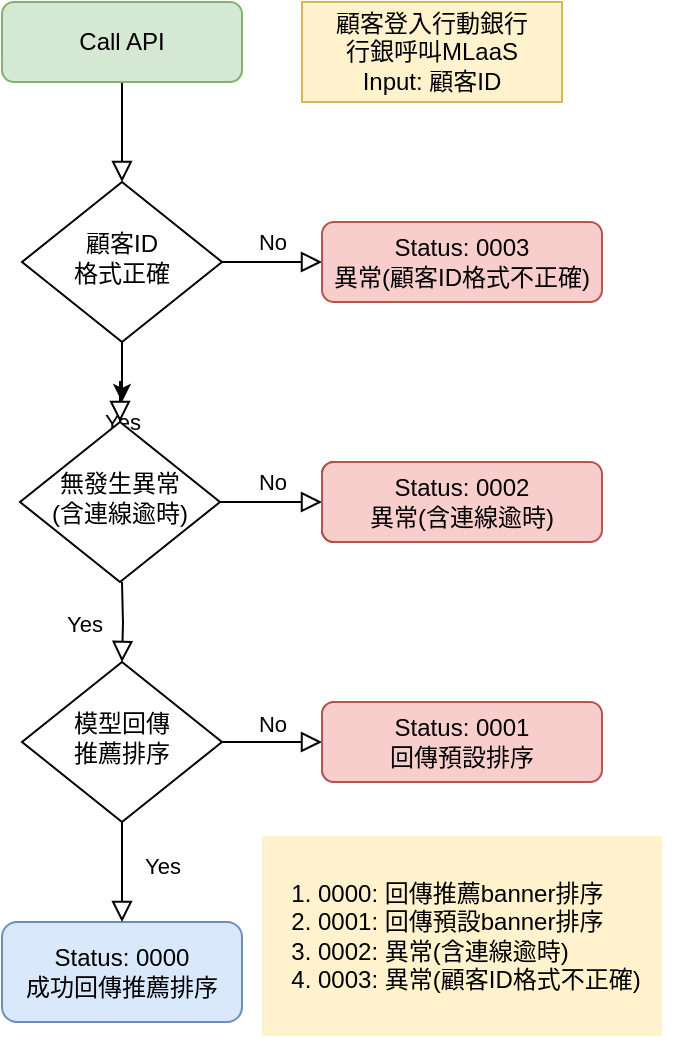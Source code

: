 <mxfile version="13.1.3" type="github" pages="3">
  <diagram id="ySz0Py1HpDfHeLLja6__" name="version3">
    <mxGraphModel dx="748" dy="584" grid="1" gridSize="10" guides="1" tooltips="1" connect="1" arrows="1" fold="1" page="1" pageScale="1" pageWidth="850" pageHeight="1100" math="0" shadow="0">
      <root>
        <mxCell id="oRHurq6mvN2Bd5AfDysX-0" />
        <mxCell id="oRHurq6mvN2Bd5AfDysX-1" parent="oRHurq6mvN2Bd5AfDysX-0" />
        <mxCell id="oRHurq6mvN2Bd5AfDysX-2" value="" style="rounded=0;html=1;jettySize=auto;orthogonalLoop=1;fontSize=11;endArrow=block;endFill=0;endSize=8;strokeWidth=1;shadow=0;labelBackgroundColor=none;edgeStyle=orthogonalEdgeStyle;" edge="1" parent="oRHurq6mvN2Bd5AfDysX-1" source="oRHurq6mvN2Bd5AfDysX-3" target="oRHurq6mvN2Bd5AfDysX-6">
          <mxGeometry relative="1" as="geometry" />
        </mxCell>
        <mxCell id="oRHurq6mvN2Bd5AfDysX-3" value="Call API" style="rounded=1;whiteSpace=wrap;html=1;fontSize=12;glass=0;strokeWidth=1;shadow=0;fillColor=#d5e8d4;strokeColor=#82b366;" vertex="1" parent="oRHurq6mvN2Bd5AfDysX-1">
          <mxGeometry x="210" y="20" width="120" height="40" as="geometry" />
        </mxCell>
        <mxCell id="oRHurq6mvN2Bd5AfDysX-4" value="Yes" style="rounded=0;html=1;jettySize=auto;orthogonalLoop=1;fontSize=11;endArrow=block;endFill=0;endSize=8;strokeWidth=1;shadow=0;labelBackgroundColor=none;edgeStyle=orthogonalEdgeStyle;" edge="1" parent="oRHurq6mvN2Bd5AfDysX-1" source="oRHurq6mvN2Bd5AfDysX-6" target="oRHurq6mvN2Bd5AfDysX-9">
          <mxGeometry y="20" relative="1" as="geometry">
            <mxPoint as="offset" />
          </mxGeometry>
        </mxCell>
        <mxCell id="oRHurq6mvN2Bd5AfDysX-5" value="No" style="edgeStyle=orthogonalEdgeStyle;rounded=0;html=1;jettySize=auto;orthogonalLoop=1;fontSize=11;endArrow=block;endFill=0;endSize=8;strokeWidth=1;shadow=0;labelBackgroundColor=none;" edge="1" parent="oRHurq6mvN2Bd5AfDysX-1" source="oRHurq6mvN2Bd5AfDysX-6" target="oRHurq6mvN2Bd5AfDysX-7">
          <mxGeometry y="10" relative="1" as="geometry">
            <mxPoint as="offset" />
          </mxGeometry>
        </mxCell>
        <mxCell id="oRHurq6mvN2Bd5AfDysX-21" style="edgeStyle=orthogonalEdgeStyle;rounded=0;orthogonalLoop=1;jettySize=auto;html=1;" edge="1" parent="oRHurq6mvN2Bd5AfDysX-1" source="oRHurq6mvN2Bd5AfDysX-6">
          <mxGeometry relative="1" as="geometry">
            <mxPoint x="270" y="220" as="targetPoint" />
          </mxGeometry>
        </mxCell>
        <mxCell id="oRHurq6mvN2Bd5AfDysX-6" value="顧客ID&lt;br&gt;格式正確" style="rhombus;whiteSpace=wrap;html=1;shadow=0;fontFamily=Helvetica;fontSize=12;align=center;strokeWidth=1;spacing=6;spacingTop=-4;" vertex="1" parent="oRHurq6mvN2Bd5AfDysX-1">
          <mxGeometry x="220" y="110" width="100" height="80" as="geometry" />
        </mxCell>
        <mxCell id="oRHurq6mvN2Bd5AfDysX-7" value="Status: 0003&lt;br&gt;異常(顧客ID格式不正確)" style="rounded=1;whiteSpace=wrap;html=1;fontSize=12;glass=0;strokeWidth=1;shadow=0;fillColor=#f8cecc;strokeColor=#b85450;" vertex="1" parent="oRHurq6mvN2Bd5AfDysX-1">
          <mxGeometry x="370" y="130" width="140" height="40" as="geometry" />
        </mxCell>
        <mxCell id="oRHurq6mvN2Bd5AfDysX-8" value="No" style="edgeStyle=orthogonalEdgeStyle;rounded=0;html=1;jettySize=auto;orthogonalLoop=1;fontSize=11;endArrow=block;endFill=0;endSize=8;strokeWidth=1;shadow=0;labelBackgroundColor=none;" edge="1" parent="oRHurq6mvN2Bd5AfDysX-1" source="oRHurq6mvN2Bd5AfDysX-9" target="oRHurq6mvN2Bd5AfDysX-11">
          <mxGeometry y="10" relative="1" as="geometry">
            <mxPoint as="offset" />
          </mxGeometry>
        </mxCell>
        <mxCell id="oRHurq6mvN2Bd5AfDysX-9" value="無發生異常&lt;br&gt;(含連線逾時)" style="rhombus;whiteSpace=wrap;html=1;shadow=0;fontFamily=Helvetica;fontSize=12;align=center;strokeWidth=1;spacing=6;spacingTop=-4;" vertex="1" parent="oRHurq6mvN2Bd5AfDysX-1">
          <mxGeometry x="219" y="230" width="100" height="80" as="geometry" />
        </mxCell>
        <mxCell id="oRHurq6mvN2Bd5AfDysX-10" value="Status: 0000&lt;br&gt;成功回傳推薦排序" style="rounded=1;whiteSpace=wrap;html=1;fontSize=12;glass=0;strokeWidth=1;shadow=0;fillColor=#dae8fc;strokeColor=#6c8ebf;" vertex="1" parent="oRHurq6mvN2Bd5AfDysX-1">
          <mxGeometry x="210" y="480" width="120" height="50" as="geometry" />
        </mxCell>
        <mxCell id="oRHurq6mvN2Bd5AfDysX-11" value="Status: 0003" style="rounded=1;whiteSpace=wrap;html=1;fontSize=12;glass=0;strokeWidth=1;shadow=0;" vertex="1" parent="oRHurq6mvN2Bd5AfDysX-1">
          <mxGeometry x="370" y="250" width="120" height="40" as="geometry" />
        </mxCell>
        <mxCell id="oRHurq6mvN2Bd5AfDysX-12" value="Status: 0002&lt;br&gt;異常(含連線逾時)" style="rounded=1;whiteSpace=wrap;html=1;fontSize=12;glass=0;strokeWidth=1;shadow=0;fillColor=#f8cecc;strokeColor=#b85450;" vertex="1" parent="oRHurq6mvN2Bd5AfDysX-1">
          <mxGeometry x="370" y="250" width="140" height="40" as="geometry" />
        </mxCell>
        <mxCell id="oRHurq6mvN2Bd5AfDysX-13" value="Yes" style="rounded=0;html=1;jettySize=auto;orthogonalLoop=1;fontSize=11;endArrow=block;endFill=0;endSize=8;strokeWidth=1;shadow=0;labelBackgroundColor=none;edgeStyle=orthogonalEdgeStyle;" edge="1" parent="oRHurq6mvN2Bd5AfDysX-1">
          <mxGeometry y="20" relative="1" as="geometry">
            <mxPoint as="offset" />
            <mxPoint x="270" y="310" as="sourcePoint" />
            <mxPoint x="270" y="350" as="targetPoint" />
          </mxGeometry>
        </mxCell>
        <mxCell id="oRHurq6mvN2Bd5AfDysX-14" value="Yes" style="rounded=0;html=1;jettySize=auto;orthogonalLoop=1;fontSize=11;endArrow=block;endFill=0;endSize=8;strokeWidth=1;shadow=0;labelBackgroundColor=none;edgeStyle=orthogonalEdgeStyle;exitX=0.5;exitY=1;exitDx=0;exitDy=0;entryX=0.5;entryY=0;entryDx=0;entryDy=0;" edge="1" parent="oRHurq6mvN2Bd5AfDysX-1" source="oRHurq6mvN2Bd5AfDysX-15" target="oRHurq6mvN2Bd5AfDysX-10">
          <mxGeometry x="-0.143" y="20" relative="1" as="geometry">
            <mxPoint as="offset" />
            <mxPoint x="270" y="500" as="targetPoint" />
          </mxGeometry>
        </mxCell>
        <mxCell id="oRHurq6mvN2Bd5AfDysX-15" value="模型回傳&lt;br&gt;推薦排序" style="rhombus;whiteSpace=wrap;html=1;shadow=0;fontFamily=Helvetica;fontSize=12;align=center;strokeWidth=1;spacing=6;spacingTop=-4;" vertex="1" parent="oRHurq6mvN2Bd5AfDysX-1">
          <mxGeometry x="220" y="350" width="100" height="80" as="geometry" />
        </mxCell>
        <mxCell id="oRHurq6mvN2Bd5AfDysX-16" value="No" style="edgeStyle=orthogonalEdgeStyle;rounded=0;html=1;jettySize=auto;orthogonalLoop=1;fontSize=11;endArrow=block;endFill=0;endSize=8;strokeWidth=1;shadow=0;labelBackgroundColor=none;" edge="1" parent="oRHurq6mvN2Bd5AfDysX-1" source="oRHurq6mvN2Bd5AfDysX-15">
          <mxGeometry y="10" relative="1" as="geometry">
            <mxPoint as="offset" />
            <mxPoint x="370" y="390" as="targetPoint" />
          </mxGeometry>
        </mxCell>
        <mxCell id="oRHurq6mvN2Bd5AfDysX-17" value="Status: 0001&lt;br&gt;模型結果名單&lt;br&gt;無此登入顧客ID" style="rounded=1;whiteSpace=wrap;html=1;fontSize=12;glass=0;strokeWidth=1;shadow=0;fillColor=#dae8fc;strokeColor=#6c8ebf;" vertex="1" parent="oRHurq6mvN2Bd5AfDysX-1">
          <mxGeometry x="370" y="370" width="120" height="40" as="geometry" />
        </mxCell>
        <mxCell id="oRHurq6mvN2Bd5AfDysX-18" value="Status: 0001&lt;br&gt;回傳預設排序" style="rounded=1;whiteSpace=wrap;html=1;fontSize=12;glass=0;strokeWidth=1;shadow=0;fillColor=#f8cecc;strokeColor=#b85450;" vertex="1" parent="oRHurq6mvN2Bd5AfDysX-1">
          <mxGeometry x="370" y="370" width="140" height="40" as="geometry" />
        </mxCell>
        <mxCell id="oRHurq6mvN2Bd5AfDysX-19" value="&lt;ol&gt;&lt;li&gt;0000: 回傳推薦banner排序&amp;nbsp;&lt;/li&gt;&lt;li&gt;0001: 回傳預設banner排序&lt;/li&gt;&lt;li&gt;0002: 異常(含連線逾時)&lt;/li&gt;&lt;li&gt;0003: 異常(顧客ID格式不正確)&lt;/li&gt;&lt;/ol&gt;" style="text;strokeColor=none;fillColor=#fff2cc;html=1;whiteSpace=wrap;verticalAlign=middle;overflow=hidden;align=left;labelPosition=center;verticalLabelPosition=middle;strokeWidth=6;spacing=-12;" vertex="1" parent="oRHurq6mvN2Bd5AfDysX-1">
          <mxGeometry x="340" y="437" width="200" height="100" as="geometry" />
        </mxCell>
        <UserObject label="顧客登入行動銀行&lt;br&gt;行銀呼叫MLaaS&lt;br&gt;Input: 顧客ID" placeholders="1" name="Variable" id="oRHurq6mvN2Bd5AfDysX-20">
          <mxCell style="text;html=1;strokeColor=#d6b656;fillColor=#fff2cc;align=center;verticalAlign=middle;whiteSpace=wrap;overflow=hidden;" vertex="1" parent="oRHurq6mvN2Bd5AfDysX-1">
            <mxGeometry x="360" y="20" width="130" height="50" as="geometry" />
          </mxCell>
        </UserObject>
      </root>
    </mxGraphModel>
  </diagram>
  <diagram id="Z0WrZ55IOFAZ8B3S86SQ" name="version2">
    <mxGraphModel dx="748" dy="584" grid="1" gridSize="10" guides="1" tooltips="1" connect="1" arrows="1" fold="1" page="1" pageScale="1" pageWidth="850" pageHeight="1100" math="0" shadow="0">
      <root>
        <mxCell id="QfnjMNIoUR7B6jNinT9_-0" />
        <mxCell id="QfnjMNIoUR7B6jNinT9_-1" parent="QfnjMNIoUR7B6jNinT9_-0" />
        <mxCell id="QfnjMNIoUR7B6jNinT9_-2" value="" style="rounded=0;html=1;jettySize=auto;orthogonalLoop=1;fontSize=11;endArrow=block;endFill=0;endSize=8;strokeWidth=1;shadow=0;labelBackgroundColor=none;edgeStyle=orthogonalEdgeStyle;" parent="QfnjMNIoUR7B6jNinT9_-1" source="QfnjMNIoUR7B6jNinT9_-3" target="QfnjMNIoUR7B6jNinT9_-6" edge="1">
          <mxGeometry relative="1" as="geometry" />
        </mxCell>
        <mxCell id="QfnjMNIoUR7B6jNinT9_-3" value="Call API" style="rounded=1;whiteSpace=wrap;html=1;fontSize=12;glass=0;strokeWidth=1;shadow=0;fillColor=#d5e8d4;strokeColor=#82b366;" parent="QfnjMNIoUR7B6jNinT9_-1" vertex="1">
          <mxGeometry x="210" y="20" width="120" height="40" as="geometry" />
        </mxCell>
        <mxCell id="QfnjMNIoUR7B6jNinT9_-4" value="Yes" style="rounded=0;html=1;jettySize=auto;orthogonalLoop=1;fontSize=11;endArrow=block;endFill=0;endSize=8;strokeWidth=1;shadow=0;labelBackgroundColor=none;edgeStyle=orthogonalEdgeStyle;" parent="QfnjMNIoUR7B6jNinT9_-1" source="QfnjMNIoUR7B6jNinT9_-6" target="QfnjMNIoUR7B6jNinT9_-9" edge="1">
          <mxGeometry y="20" relative="1" as="geometry">
            <mxPoint as="offset" />
          </mxGeometry>
        </mxCell>
        <mxCell id="QfnjMNIoUR7B6jNinT9_-5" value="No" style="edgeStyle=orthogonalEdgeStyle;rounded=0;html=1;jettySize=auto;orthogonalLoop=1;fontSize=11;endArrow=block;endFill=0;endSize=8;strokeWidth=1;shadow=0;labelBackgroundColor=none;" parent="QfnjMNIoUR7B6jNinT9_-1" source="QfnjMNIoUR7B6jNinT9_-6" target="QfnjMNIoUR7B6jNinT9_-7" edge="1">
          <mxGeometry y="10" relative="1" as="geometry">
            <mxPoint as="offset" />
          </mxGeometry>
        </mxCell>
        <mxCell id="QfnjMNIoUR7B6jNinT9_-6" value="顧客ID格式&lt;br&gt;是否正確" style="rhombus;whiteSpace=wrap;html=1;shadow=0;fontFamily=Helvetica;fontSize=12;align=center;strokeWidth=1;spacing=6;spacingTop=-4;" parent="QfnjMNIoUR7B6jNinT9_-1" vertex="1">
          <mxGeometry x="220" y="110" width="100" height="80" as="geometry" />
        </mxCell>
        <mxCell id="QfnjMNIoUR7B6jNinT9_-7" value="Status: 0003&lt;br&gt;異常(顧客ID格式不正確)" style="rounded=1;whiteSpace=wrap;html=1;fontSize=12;glass=0;strokeWidth=1;shadow=0;fillColor=#f8cecc;strokeColor=#b85450;" parent="QfnjMNIoUR7B6jNinT9_-1" vertex="1">
          <mxGeometry x="370" y="130" width="140" height="40" as="geometry" />
        </mxCell>
        <mxCell id="QfnjMNIoUR7B6jNinT9_-8" value="No" style="edgeStyle=orthogonalEdgeStyle;rounded=0;html=1;jettySize=auto;orthogonalLoop=1;fontSize=11;endArrow=block;endFill=0;endSize=8;strokeWidth=1;shadow=0;labelBackgroundColor=none;" parent="QfnjMNIoUR7B6jNinT9_-1" source="QfnjMNIoUR7B6jNinT9_-9" target="QfnjMNIoUR7B6jNinT9_-11" edge="1">
          <mxGeometry y="10" relative="1" as="geometry">
            <mxPoint as="offset" />
          </mxGeometry>
        </mxCell>
        <mxCell id="QfnjMNIoUR7B6jNinT9_-9" value="連線時間&lt;br&gt;小於三秒" style="rhombus;whiteSpace=wrap;html=1;shadow=0;fontFamily=Helvetica;fontSize=12;align=center;strokeWidth=1;spacing=6;spacingTop=-4;" parent="QfnjMNIoUR7B6jNinT9_-1" vertex="1">
          <mxGeometry x="219" y="230" width="100" height="80" as="geometry" />
        </mxCell>
        <mxCell id="QfnjMNIoUR7B6jNinT9_-10" value="Status: 0000&lt;br&gt;成功回傳推薦排序" style="rounded=1;whiteSpace=wrap;html=1;fontSize=12;glass=0;strokeWidth=1;shadow=0;fillColor=#dae8fc;strokeColor=#6c8ebf;" parent="QfnjMNIoUR7B6jNinT9_-1" vertex="1">
          <mxGeometry x="210" y="480" width="120" height="50" as="geometry" />
        </mxCell>
        <mxCell id="QfnjMNIoUR7B6jNinT9_-11" value="Status: 0003" style="rounded=1;whiteSpace=wrap;html=1;fontSize=12;glass=0;strokeWidth=1;shadow=0;" parent="QfnjMNIoUR7B6jNinT9_-1" vertex="1">
          <mxGeometry x="370" y="250" width="120" height="40" as="geometry" />
        </mxCell>
        <mxCell id="QfnjMNIoUR7B6jNinT9_-12" value="Status: 0002&lt;br&gt;異常(連線逾時)" style="rounded=1;whiteSpace=wrap;html=1;fontSize=12;glass=0;strokeWidth=1;shadow=0;fillColor=#f8cecc;strokeColor=#b85450;" parent="QfnjMNIoUR7B6jNinT9_-1" vertex="1">
          <mxGeometry x="370" y="250" width="140" height="40" as="geometry" />
        </mxCell>
        <mxCell id="QfnjMNIoUR7B6jNinT9_-13" value="Yes" style="rounded=0;html=1;jettySize=auto;orthogonalLoop=1;fontSize=11;endArrow=block;endFill=0;endSize=8;strokeWidth=1;shadow=0;labelBackgroundColor=none;edgeStyle=orthogonalEdgeStyle;" parent="QfnjMNIoUR7B6jNinT9_-1" edge="1">
          <mxGeometry y="20" relative="1" as="geometry">
            <mxPoint as="offset" />
            <mxPoint x="270" y="310" as="sourcePoint" />
            <mxPoint x="270" y="350" as="targetPoint" />
          </mxGeometry>
        </mxCell>
        <mxCell id="QfnjMNIoUR7B6jNinT9_-17" value="Yes" style="rounded=0;html=1;jettySize=auto;orthogonalLoop=1;fontSize=11;endArrow=block;endFill=0;endSize=8;strokeWidth=1;shadow=0;labelBackgroundColor=none;edgeStyle=orthogonalEdgeStyle;exitX=0.5;exitY=1;exitDx=0;exitDy=0;entryX=0.5;entryY=0;entryDx=0;entryDy=0;" parent="QfnjMNIoUR7B6jNinT9_-1" source="QfnjMNIoUR7B6jNinT9_-19" target="QfnjMNIoUR7B6jNinT9_-10" edge="1">
          <mxGeometry x="-0.143" y="20" relative="1" as="geometry">
            <mxPoint as="offset" />
            <mxPoint x="270" y="500" as="targetPoint" />
          </mxGeometry>
        </mxCell>
        <mxCell id="QfnjMNIoUR7B6jNinT9_-19" value="模型是否回傳推薦排序" style="rhombus;whiteSpace=wrap;html=1;shadow=0;fontFamily=Helvetica;fontSize=12;align=center;strokeWidth=1;spacing=6;spacingTop=-4;" parent="QfnjMNIoUR7B6jNinT9_-1" vertex="1">
          <mxGeometry x="220" y="350" width="100" height="80" as="geometry" />
        </mxCell>
        <mxCell id="QfnjMNIoUR7B6jNinT9_-20" value="No" style="edgeStyle=orthogonalEdgeStyle;rounded=0;html=1;jettySize=auto;orthogonalLoop=1;fontSize=11;endArrow=block;endFill=0;endSize=8;strokeWidth=1;shadow=0;labelBackgroundColor=none;" parent="QfnjMNIoUR7B6jNinT9_-1" source="QfnjMNIoUR7B6jNinT9_-19" edge="1">
          <mxGeometry y="10" relative="1" as="geometry">
            <mxPoint as="offset" />
            <mxPoint x="370" y="390" as="targetPoint" />
          </mxGeometry>
        </mxCell>
        <mxCell id="QfnjMNIoUR7B6jNinT9_-21" value="Status: 0001&lt;br&gt;模型結果名單&lt;br&gt;無此登入顧客ID" style="rounded=1;whiteSpace=wrap;html=1;fontSize=12;glass=0;strokeWidth=1;shadow=0;fillColor=#dae8fc;strokeColor=#6c8ebf;" parent="QfnjMNIoUR7B6jNinT9_-1" vertex="1">
          <mxGeometry x="370" y="370" width="120" height="40" as="geometry" />
        </mxCell>
        <mxCell id="QfnjMNIoUR7B6jNinT9_-23" value="Status: 0001&lt;br&gt;回傳預設排序" style="rounded=1;whiteSpace=wrap;html=1;fontSize=12;glass=0;strokeWidth=1;shadow=0;fillColor=#f8cecc;strokeColor=#b85450;" parent="QfnjMNIoUR7B6jNinT9_-1" vertex="1">
          <mxGeometry x="370" y="370" width="140" height="40" as="geometry" />
        </mxCell>
        <mxCell id="QfnjMNIoUR7B6jNinT9_-24" value="&lt;ol&gt;&lt;li&gt;0000: 回傳推薦banner排序&amp;nbsp;&lt;/li&gt;&lt;li&gt;0001: 回傳預設banner排序&lt;/li&gt;&lt;li&gt;0002: 異常(連線逾時)&lt;/li&gt;&lt;li&gt;0003: 異常(顧客ID格式不正確)&lt;/li&gt;&lt;/ol&gt;" style="text;strokeColor=none;fillColor=#fff2cc;html=1;whiteSpace=wrap;verticalAlign=middle;overflow=hidden;align=left;labelPosition=center;verticalLabelPosition=middle;strokeWidth=6;spacing=-12;" parent="QfnjMNIoUR7B6jNinT9_-1" vertex="1">
          <mxGeometry x="340" y="437" width="200" height="100" as="geometry" />
        </mxCell>
        <UserObject label="顧客登入行動銀行&lt;br&gt;行銀呼叫MLaaS&lt;br&gt;Input: 顧客ID" placeholders="1" name="Variable" id="QfnjMNIoUR7B6jNinT9_-25">
          <mxCell style="text;html=1;strokeColor=#d6b656;fillColor=#fff2cc;align=center;verticalAlign=middle;whiteSpace=wrap;overflow=hidden;" parent="QfnjMNIoUR7B6jNinT9_-1" vertex="1">
            <mxGeometry x="360" y="20" width="130" height="50" as="geometry" />
          </mxCell>
        </UserObject>
      </root>
    </mxGraphModel>
  </diagram>
  <diagram id="g0BhbE3FZpr9NHv4j8qi" name="version1">
    <mxGraphModel dx="748" dy="584" grid="1" gridSize="10" guides="1" tooltips="1" connect="1" arrows="1" fold="1" page="1" pageScale="1" pageWidth="850" pageHeight="1100" math="0" shadow="0">
      <root>
        <mxCell id="_gfM8TqM_nm4b76Hwd7x-0" />
        <mxCell id="_gfM8TqM_nm4b76Hwd7x-1" parent="_gfM8TqM_nm4b76Hwd7x-0" />
        <mxCell id="l1eZqsgf5OQW5yRaSjAC-0" value="" style="rounded=0;html=1;jettySize=auto;orthogonalLoop=1;fontSize=11;endArrow=block;endFill=0;endSize=8;strokeWidth=1;shadow=0;labelBackgroundColor=none;edgeStyle=orthogonalEdgeStyle;" edge="1" parent="_gfM8TqM_nm4b76Hwd7x-1" source="l1eZqsgf5OQW5yRaSjAC-1" target="l1eZqsgf5OQW5yRaSjAC-4">
          <mxGeometry relative="1" as="geometry" />
        </mxCell>
        <mxCell id="l1eZqsgf5OQW5yRaSjAC-1" value="Call API" style="rounded=1;whiteSpace=wrap;html=1;fontSize=12;glass=0;strokeWidth=1;shadow=0;fillColor=#d5e8d4;strokeColor=#82b366;" vertex="1" parent="_gfM8TqM_nm4b76Hwd7x-1">
          <mxGeometry x="160" y="80" width="120" height="40" as="geometry" />
        </mxCell>
        <mxCell id="l1eZqsgf5OQW5yRaSjAC-2" value="Yes" style="rounded=0;html=1;jettySize=auto;orthogonalLoop=1;fontSize=11;endArrow=block;endFill=0;endSize=8;strokeWidth=1;shadow=0;labelBackgroundColor=none;edgeStyle=orthogonalEdgeStyle;" edge="1" parent="_gfM8TqM_nm4b76Hwd7x-1" source="l1eZqsgf5OQW5yRaSjAC-4" target="l1eZqsgf5OQW5yRaSjAC-7">
          <mxGeometry y="20" relative="1" as="geometry">
            <mxPoint as="offset" />
          </mxGeometry>
        </mxCell>
        <mxCell id="l1eZqsgf5OQW5yRaSjAC-3" value="No" style="edgeStyle=orthogonalEdgeStyle;rounded=0;html=1;jettySize=auto;orthogonalLoop=1;fontSize=11;endArrow=block;endFill=0;endSize=8;strokeWidth=1;shadow=0;labelBackgroundColor=none;" edge="1" parent="_gfM8TqM_nm4b76Hwd7x-1" source="l1eZqsgf5OQW5yRaSjAC-4" target="l1eZqsgf5OQW5yRaSjAC-5">
          <mxGeometry y="10" relative="1" as="geometry">
            <mxPoint as="offset" />
          </mxGeometry>
        </mxCell>
        <mxCell id="l1eZqsgf5OQW5yRaSjAC-4" value="顧客ID格式&lt;br&gt;是否正確" style="rhombus;whiteSpace=wrap;html=1;shadow=0;fontFamily=Helvetica;fontSize=12;align=center;strokeWidth=1;spacing=6;spacingTop=-4;" vertex="1" parent="_gfM8TqM_nm4b76Hwd7x-1">
          <mxGeometry x="170" y="170" width="100" height="80" as="geometry" />
        </mxCell>
        <mxCell id="l1eZqsgf5OQW5yRaSjAC-5" value="Status: 0004&lt;br&gt;顧客ID格式不正確" style="rounded=1;whiteSpace=wrap;html=1;fontSize=12;glass=0;strokeWidth=1;shadow=0;fillColor=#f8cecc;strokeColor=#b85450;" vertex="1" parent="_gfM8TqM_nm4b76Hwd7x-1">
          <mxGeometry x="320" y="190" width="120" height="40" as="geometry" />
        </mxCell>
        <mxCell id="l1eZqsgf5OQW5yRaSjAC-6" value="No" style="edgeStyle=orthogonalEdgeStyle;rounded=0;html=1;jettySize=auto;orthogonalLoop=1;fontSize=11;endArrow=block;endFill=0;endSize=8;strokeWidth=1;shadow=0;labelBackgroundColor=none;" edge="1" parent="_gfM8TqM_nm4b76Hwd7x-1" source="l1eZqsgf5OQW5yRaSjAC-7" target="l1eZqsgf5OQW5yRaSjAC-9">
          <mxGeometry y="10" relative="1" as="geometry">
            <mxPoint as="offset" />
          </mxGeometry>
        </mxCell>
        <mxCell id="l1eZqsgf5OQW5yRaSjAC-7" value="發查MLaaS&lt;br&gt;是否成功" style="rhombus;whiteSpace=wrap;html=1;shadow=0;fontFamily=Helvetica;fontSize=12;align=center;strokeWidth=1;spacing=6;spacingTop=-4;" vertex="1" parent="_gfM8TqM_nm4b76Hwd7x-1">
          <mxGeometry x="170" y="290" width="100" height="80" as="geometry" />
        </mxCell>
        <mxCell id="l1eZqsgf5OQW5yRaSjAC-8" value="Status: 0000&lt;br&gt;成功回傳推薦排序" style="rounded=1;whiteSpace=wrap;html=1;fontSize=12;glass=0;strokeWidth=1;shadow=0;fillColor=#dae8fc;strokeColor=#6c8ebf;" vertex="1" parent="_gfM8TqM_nm4b76Hwd7x-1">
          <mxGeometry x="160" y="660" width="120" height="50" as="geometry" />
        </mxCell>
        <mxCell id="l1eZqsgf5OQW5yRaSjAC-9" value="Status: 0003" style="rounded=1;whiteSpace=wrap;html=1;fontSize=12;glass=0;strokeWidth=1;shadow=0;" vertex="1" parent="_gfM8TqM_nm4b76Hwd7x-1">
          <mxGeometry x="320" y="310" width="120" height="40" as="geometry" />
        </mxCell>
        <mxCell id="l1eZqsgf5OQW5yRaSjAC-10" value="Status: 0003&lt;br&gt;發查MLaaS失敗" style="rounded=1;whiteSpace=wrap;html=1;fontSize=12;glass=0;strokeWidth=1;shadow=0;fillColor=#f8cecc;strokeColor=#b85450;" vertex="1" parent="_gfM8TqM_nm4b76Hwd7x-1">
          <mxGeometry x="320" y="310" width="120" height="40" as="geometry" />
        </mxCell>
        <mxCell id="l1eZqsgf5OQW5yRaSjAC-11" value="Yes" style="rounded=0;html=1;jettySize=auto;orthogonalLoop=1;fontSize=11;endArrow=block;endFill=0;endSize=8;strokeWidth=1;shadow=0;labelBackgroundColor=none;edgeStyle=orthogonalEdgeStyle;" edge="1" parent="_gfM8TqM_nm4b76Hwd7x-1" target="l1eZqsgf5OQW5yRaSjAC-12">
          <mxGeometry y="20" relative="1" as="geometry">
            <mxPoint as="offset" />
            <mxPoint x="220" y="370" as="sourcePoint" />
          </mxGeometry>
        </mxCell>
        <mxCell id="l1eZqsgf5OQW5yRaSjAC-12" value="MLaaS連線&lt;br&gt;是否及時" style="rhombus;whiteSpace=wrap;html=1;shadow=0;fontFamily=Helvetica;fontSize=12;align=center;strokeWidth=1;spacing=6;spacingTop=-4;" vertex="1" parent="_gfM8TqM_nm4b76Hwd7x-1">
          <mxGeometry x="170" y="410" width="100" height="80" as="geometry" />
        </mxCell>
        <mxCell id="l1eZqsgf5OQW5yRaSjAC-13" value="No" style="edgeStyle=orthogonalEdgeStyle;rounded=0;html=1;jettySize=auto;orthogonalLoop=1;fontSize=11;endArrow=block;endFill=0;endSize=8;strokeWidth=1;shadow=0;labelBackgroundColor=none;" edge="1" parent="_gfM8TqM_nm4b76Hwd7x-1" source="l1eZqsgf5OQW5yRaSjAC-12">
          <mxGeometry y="10" relative="1" as="geometry">
            <mxPoint as="offset" />
            <mxPoint x="320" y="450" as="targetPoint" />
          </mxGeometry>
        </mxCell>
        <mxCell id="l1eZqsgf5OQW5yRaSjAC-14" value="Status: 0002&lt;br&gt;MLaaS連線逾時" style="rounded=1;whiteSpace=wrap;html=1;fontSize=12;glass=0;strokeWidth=1;shadow=0;" vertex="1" parent="_gfM8TqM_nm4b76Hwd7x-1">
          <mxGeometry x="320" y="430" width="120" height="40" as="geometry" />
        </mxCell>
        <mxCell id="l1eZqsgf5OQW5yRaSjAC-15" value="Yes" style="rounded=0;html=1;jettySize=auto;orthogonalLoop=1;fontSize=11;endArrow=block;endFill=0;endSize=8;strokeWidth=1;shadow=0;labelBackgroundColor=none;edgeStyle=orthogonalEdgeStyle;exitX=0.5;exitY=1;exitDx=0;exitDy=0;entryX=0.5;entryY=0;entryDx=0;entryDy=0;" edge="1" parent="_gfM8TqM_nm4b76Hwd7x-1" source="l1eZqsgf5OQW5yRaSjAC-17" target="l1eZqsgf5OQW5yRaSjAC-8">
          <mxGeometry x="-0.143" y="20" relative="1" as="geometry">
            <mxPoint as="offset" />
            <mxPoint x="220" y="680" as="targetPoint" />
          </mxGeometry>
        </mxCell>
        <mxCell id="l1eZqsgf5OQW5yRaSjAC-16" value="Yes" style="rounded=0;html=1;jettySize=auto;orthogonalLoop=1;fontSize=11;endArrow=block;endFill=0;endSize=8;strokeWidth=1;shadow=0;labelBackgroundColor=none;edgeStyle=orthogonalEdgeStyle;" edge="1" parent="_gfM8TqM_nm4b76Hwd7x-1" target="l1eZqsgf5OQW5yRaSjAC-17">
          <mxGeometry y="20" relative="1" as="geometry">
            <mxPoint as="offset" />
            <mxPoint x="220" y="490" as="sourcePoint" />
          </mxGeometry>
        </mxCell>
        <mxCell id="l1eZqsgf5OQW5yRaSjAC-17" value="模型結果名單中是否有此顧客" style="rhombus;whiteSpace=wrap;html=1;shadow=0;fontFamily=Helvetica;fontSize=12;align=center;strokeWidth=1;spacing=6;spacingTop=-4;" vertex="1" parent="_gfM8TqM_nm4b76Hwd7x-1">
          <mxGeometry x="170" y="530" width="100" height="80" as="geometry" />
        </mxCell>
        <mxCell id="l1eZqsgf5OQW5yRaSjAC-18" value="No" style="edgeStyle=orthogonalEdgeStyle;rounded=0;html=1;jettySize=auto;orthogonalLoop=1;fontSize=11;endArrow=block;endFill=0;endSize=8;strokeWidth=1;shadow=0;labelBackgroundColor=none;" edge="1" parent="_gfM8TqM_nm4b76Hwd7x-1" source="l1eZqsgf5OQW5yRaSjAC-17">
          <mxGeometry y="10" relative="1" as="geometry">
            <mxPoint as="offset" />
            <mxPoint x="320" y="570" as="targetPoint" />
          </mxGeometry>
        </mxCell>
        <mxCell id="l1eZqsgf5OQW5yRaSjAC-19" value="Status: 0001&lt;br&gt;模型結果名單&lt;br&gt;無此登入顧客ID" style="rounded=1;whiteSpace=wrap;html=1;fontSize=12;glass=0;strokeWidth=1;shadow=0;fillColor=#dae8fc;strokeColor=#6c8ebf;" vertex="1" parent="_gfM8TqM_nm4b76Hwd7x-1">
          <mxGeometry x="320" y="550" width="120" height="40" as="geometry" />
        </mxCell>
        <mxCell id="l1eZqsgf5OQW5yRaSjAC-20" value="Status: 0002&lt;br&gt;MLaaS連線逾時" style="rounded=1;whiteSpace=wrap;html=1;fontSize=12;glass=0;strokeWidth=1;shadow=0;fillColor=#f8cecc;strokeColor=#b85450;" vertex="1" parent="_gfM8TqM_nm4b76Hwd7x-1">
          <mxGeometry x="320" y="430" width="120" height="40" as="geometry" />
        </mxCell>
        <mxCell id="l1eZqsgf5OQW5yRaSjAC-21" value="Status: 0001&lt;br&gt;模型結果名單&lt;br&gt;無此登入顧客ID" style="rounded=1;whiteSpace=wrap;html=1;fontSize=12;glass=0;strokeWidth=1;shadow=0;fillColor=#f8cecc;strokeColor=#b85450;" vertex="1" parent="_gfM8TqM_nm4b76Hwd7x-1">
          <mxGeometry x="320" y="550" width="120" height="40" as="geometry" />
        </mxCell>
        <mxCell id="l1eZqsgf5OQW5yRaSjAC-22" value="&lt;ol&gt;&lt;li&gt;0000: 回傳推薦banner排序&amp;nbsp;&lt;/li&gt;&lt;li&gt;0001: 回傳預設banner排序&lt;/li&gt;&lt;li&gt;0002: MLaaS連線逾時&lt;/li&gt;&lt;li&gt;0003: 發查MLaaS失敗&lt;/li&gt;&lt;li&gt;0004: 顧客ID格式不正確&lt;/li&gt;&lt;/ol&gt;" style="text;strokeColor=none;fillColor=#fff2cc;html=1;whiteSpace=wrap;verticalAlign=middle;overflow=hidden;align=left;labelPosition=center;verticalLabelPosition=middle;strokeWidth=6;spacing=-12;" vertex="1" parent="_gfM8TqM_nm4b76Hwd7x-1">
          <mxGeometry x="290" y="610" width="200" height="100" as="geometry" />
        </mxCell>
        <UserObject label="顧客登入行動銀行&lt;br&gt;行銀呼叫MLaaS&lt;br&gt;Input: 顧客ID" placeholders="1" name="Variable" id="l1eZqsgf5OQW5yRaSjAC-23">
          <mxCell style="text;html=1;strokeColor=#d6b656;fillColor=#fff2cc;align=center;verticalAlign=middle;whiteSpace=wrap;overflow=hidden;" vertex="1" parent="_gfM8TqM_nm4b76Hwd7x-1">
            <mxGeometry x="310" y="80" width="130" height="50" as="geometry" />
          </mxCell>
        </UserObject>
      </root>
    </mxGraphModel>
  </diagram>
</mxfile>
